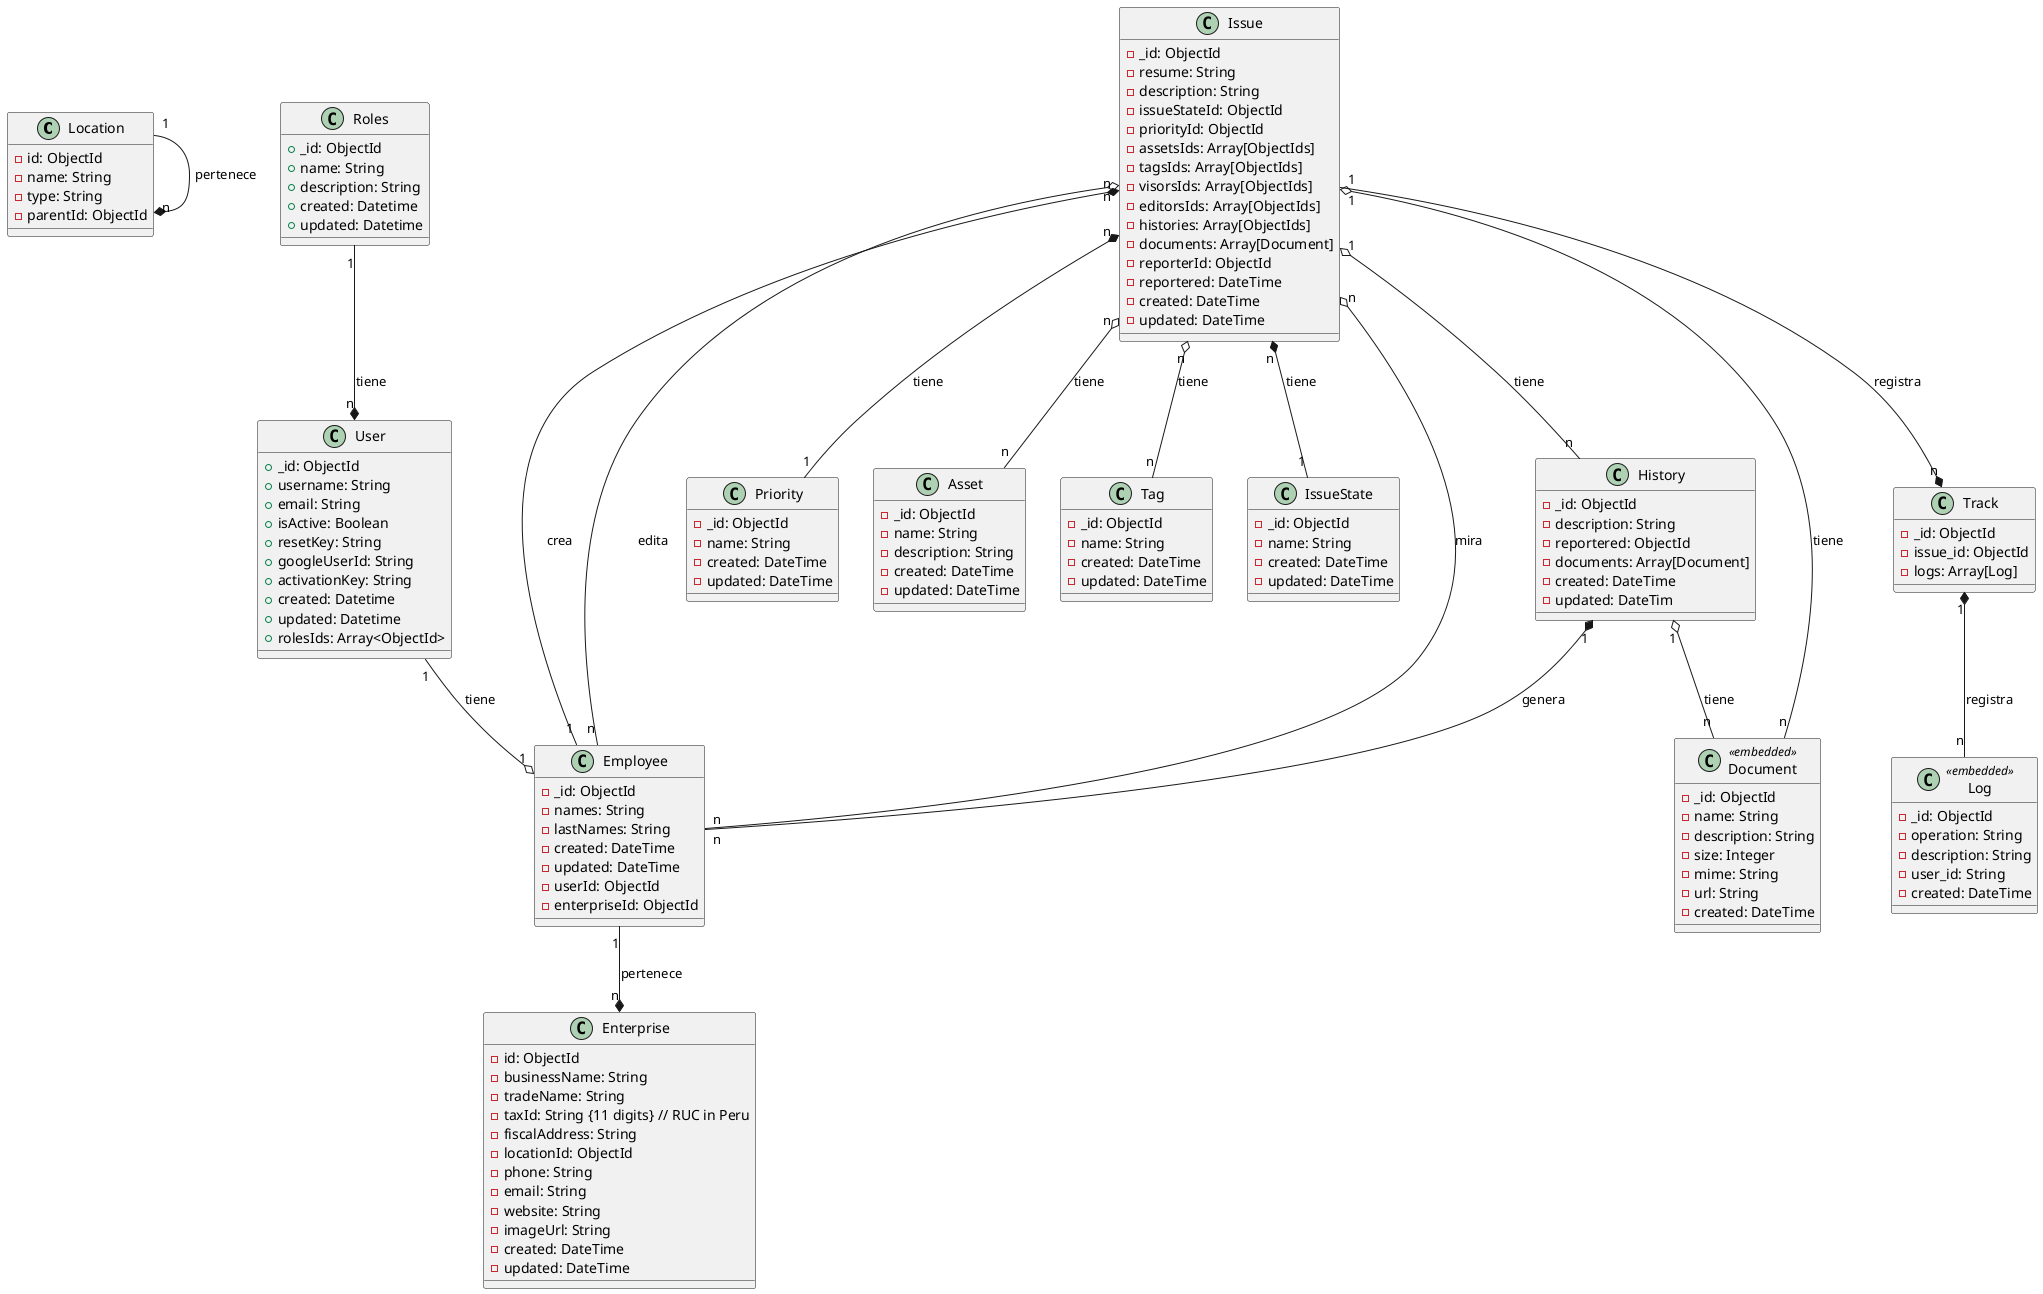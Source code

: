 @startuml


class Location {
  - id: ObjectId
  - name: String
  - type: String
  - parentId: ObjectId
}

Location "1" --* "n" Location : pertenece

class Enterprise {
  - id: ObjectId
  - businessName: String
  - tradeName: String
  - taxId: String {11 digits} // RUC in Peru
  - fiscalAddress: String
  - locationId: ObjectId
  - phone: String
  - email: String
  - website: String
  - imageUrl: String
  - created: DateTime
  - updated: DateTime
}

class Employee {
  - _id: ObjectId
  - names: String
  - lastNames: String
  - created: DateTime
  - updated: DateTime
  - userId: ObjectId
  - enterpriseId: ObjectId
}

Employee "1" --* "n" Enterprise : pertenece

class Priority {
  - _id: ObjectId
  - name: String
  - created: DateTime
  - updated: DateTime
}

class Asset {
  - _id: ObjectId
  - name: String
  - description: String
  - created: DateTime
  - updated: DateTime
}

class Tag{
  - _id: ObjectId
  - name: String
  - created: DateTime
  - updated: DateTime
}

class IssueState {
  - _id: ObjectId
  - name: String
  - created: DateTime
  - updated: DateTime
}

class Issue {
  - _id: ObjectId
  - resume: String
  - description: String
  - issueStateId: ObjectId
  - priorityId: ObjectId
  - assetsIds: Array[ObjectIds]
  - tagsIds: Array[ObjectIds]
  - visorsIds: Array[ObjectIds]
  - editorsIds: Array[ObjectIds]
  - histories: Array[ObjectIds]
  - documents: Array[Document]
  - reporterId: ObjectId
  - reportered: DateTime
  - created: DateTime
  - updated: DateTime
}

class History {
  - _id: ObjectId
  - description: String
  - reportered: ObjectId
  - documents: Array[Document]
  - created: DateTime
  - updated: DateTim
}

class Document <<embedded>>{
  - _id: ObjectId
  - name: String
  - description: String
  - size: Integer
  - mime: String
  - url: String
  - created: DateTime
}

class Track {
  - _id: ObjectId
  - issue_id: ObjectId
  - logs: Array[Log]
}

class Log <<embedded>>{
  - _id: ObjectId
  - operation: String
  - description: String
  - user_id: String
  - created: DateTime
}

class User {
  + _id: ObjectId
  + username: String
  + email: String
  + isActive: Boolean
  + resetKey: String
  + googleUserId: String
  + activationKey: String
  + created: Datetime
  + updated: Datetime
  + rolesIds: Array<ObjectId>
}

class Roles {
  + _id: ObjectId
  + name: String
  + description: String
  + created: Datetime
  + updated: Datetime
}

Issue "n" *-- "1" Employee : crea
Issue "n" o-- "n" Employee : mira
Issue "n" o-- "n" Employee : edita
Issue "n" *-- "1" IssueState : tiene
Issue "n" *-- "1" Priority : tiene
Issue "n" o-- "n" Asset : tiene
Issue "n" o-- "n" Tag : tiene
Issue "1" o-- "n" History : tiene
Issue "1" o-- "n" Document : tiene
History "1" o-- "n" Document : tiene
History "1" *-- "n" Employee : genera
Track "1" *-- "n" Log : registra
Issue "1" --* "n" Track : registra
Roles "1" --* "n" User : tiene
User "1" --o "1" Employee : tiene

@enduml